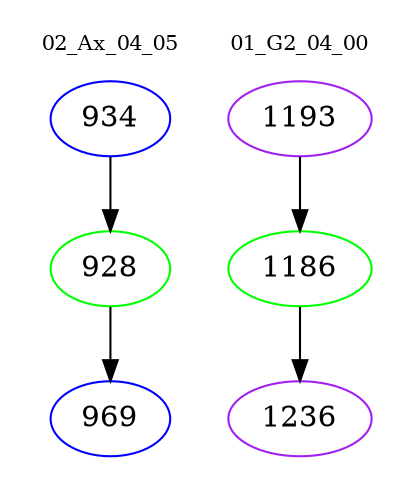 digraph{
subgraph cluster_0 {
color = white
label = "02_Ax_04_05";
fontsize=10;
T0_934 [label="934", color="blue"]
T0_934 -> T0_928 [color="black"]
T0_928 [label="928", color="green"]
T0_928 -> T0_969 [color="black"]
T0_969 [label="969", color="blue"]
}
subgraph cluster_1 {
color = white
label = "01_G2_04_00";
fontsize=10;
T1_1193 [label="1193", color="purple"]
T1_1193 -> T1_1186 [color="black"]
T1_1186 [label="1186", color="green"]
T1_1186 -> T1_1236 [color="black"]
T1_1236 [label="1236", color="purple"]
}
}

